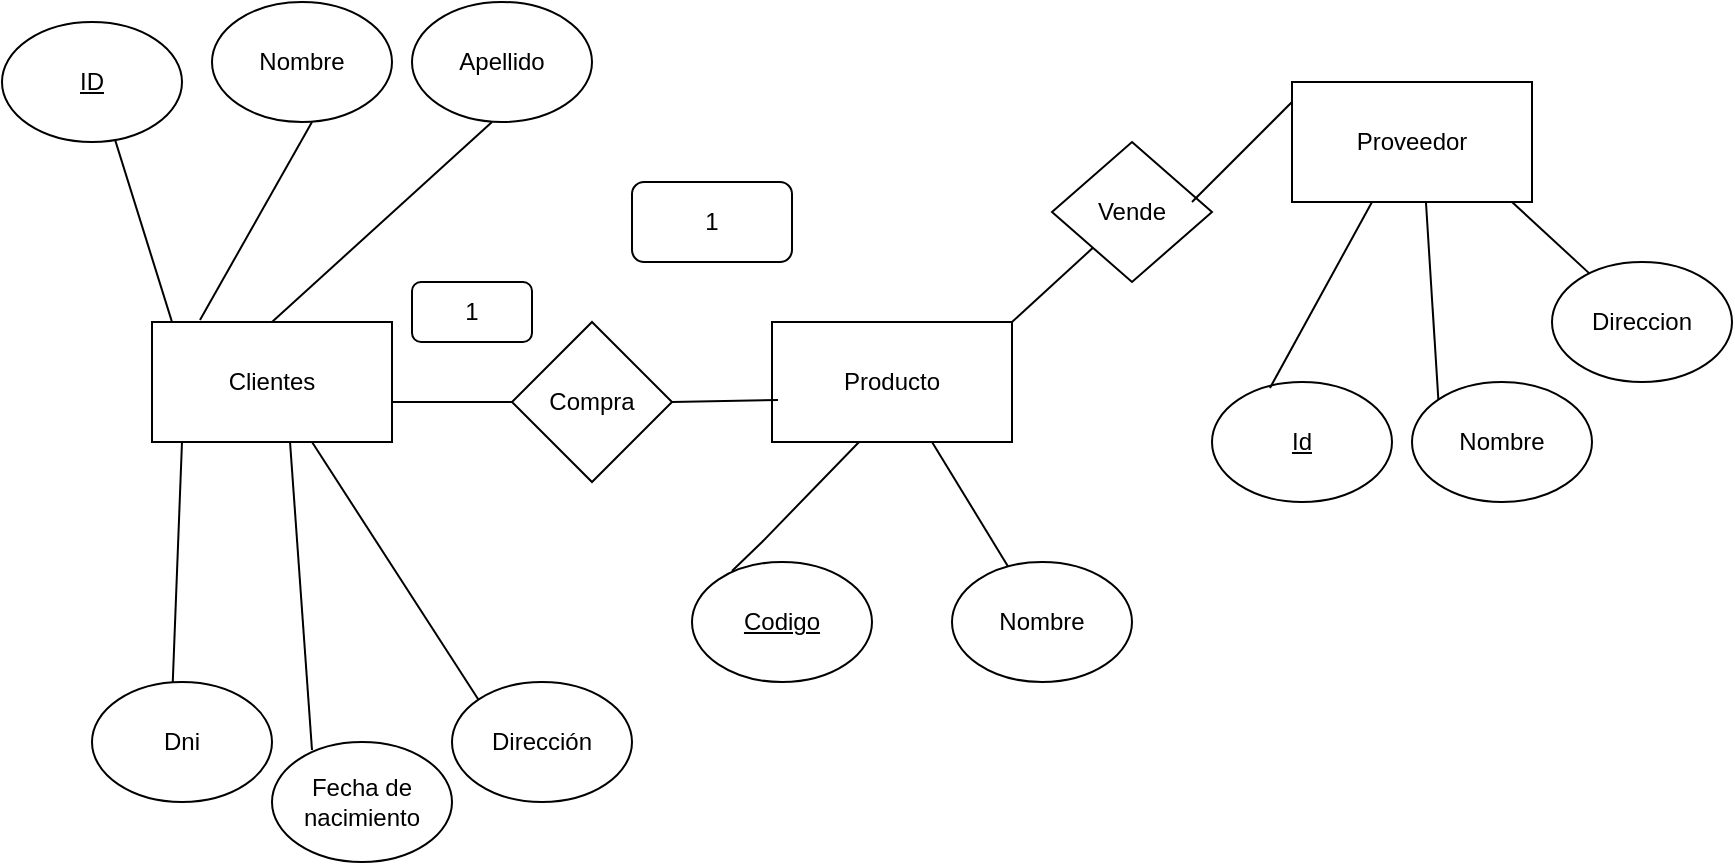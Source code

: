 <mxfile version="24.7.7">
  <diagram name="Página-1" id="Dk5JTkqU_FH1dXi0wxMd">
    <mxGraphModel dx="1941" dy="468" grid="1" gridSize="10" guides="1" tooltips="1" connect="1" arrows="1" fold="1" page="1" pageScale="1" pageWidth="827" pageHeight="1169" math="0" shadow="0">
      <root>
        <mxCell id="0" />
        <mxCell id="1" parent="0" />
        <mxCell id="LEoPJzPLq4Y0wCzoxTbO-1" value="Clientes" style="rounded=0;whiteSpace=wrap;html=1;" vertex="1" parent="1">
          <mxGeometry x="20" y="200" width="120" height="60" as="geometry" />
        </mxCell>
        <mxCell id="LEoPJzPLq4Y0wCzoxTbO-2" value="" style="endArrow=none;html=1;rounded=0;" edge="1" parent="1">
          <mxGeometry width="50" height="50" relative="1" as="geometry">
            <mxPoint x="30" y="390" as="sourcePoint" />
            <mxPoint x="35.0" y="260" as="targetPoint" />
          </mxGeometry>
        </mxCell>
        <mxCell id="LEoPJzPLq4Y0wCzoxTbO-4" value="" style="endArrow=none;html=1;rounded=0;exitX=0.767;exitY=0.1;exitDx=0;exitDy=0;exitPerimeter=0;" edge="1" parent="1">
          <mxGeometry width="50" height="50" relative="1" as="geometry">
            <mxPoint x="30.0" y="200" as="sourcePoint" />
            <mxPoint y="104" as="targetPoint" />
          </mxGeometry>
        </mxCell>
        <mxCell id="LEoPJzPLq4Y0wCzoxTbO-5" value="&lt;u&gt;ID&lt;/u&gt;" style="ellipse;whiteSpace=wrap;html=1;" vertex="1" parent="1">
          <mxGeometry x="-55" y="50" width="90" height="60" as="geometry" />
        </mxCell>
        <mxCell id="LEoPJzPLq4Y0wCzoxTbO-6" value="Dni" style="ellipse;whiteSpace=wrap;html=1;" vertex="1" parent="1">
          <mxGeometry x="-10" y="380" width="90" height="60" as="geometry" />
        </mxCell>
        <mxCell id="LEoPJzPLq4Y0wCzoxTbO-7" value="Nombre" style="ellipse;whiteSpace=wrap;html=1;" vertex="1" parent="1">
          <mxGeometry x="50" y="40" width="90" height="60" as="geometry" />
        </mxCell>
        <mxCell id="LEoPJzPLq4Y0wCzoxTbO-8" value="Fecha de nacimiento" style="ellipse;whiteSpace=wrap;html=1;" vertex="1" parent="1">
          <mxGeometry x="80" y="410" width="90" height="60" as="geometry" />
        </mxCell>
        <mxCell id="LEoPJzPLq4Y0wCzoxTbO-10" value="" style="endArrow=none;html=1;rounded=0;" edge="1" parent="1">
          <mxGeometry width="50" height="50" relative="1" as="geometry">
            <mxPoint x="100" y="414" as="sourcePoint" />
            <mxPoint x="89.01" y="260" as="targetPoint" />
          </mxGeometry>
        </mxCell>
        <mxCell id="LEoPJzPLq4Y0wCzoxTbO-11" value="Producto" style="rounded=0;whiteSpace=wrap;html=1;" vertex="1" parent="1">
          <mxGeometry x="330" y="200" width="120" height="60" as="geometry" />
        </mxCell>
        <mxCell id="LEoPJzPLq4Y0wCzoxTbO-12" value="Apellido" style="ellipse;whiteSpace=wrap;html=1;" vertex="1" parent="1">
          <mxGeometry x="150" y="40" width="90" height="60" as="geometry" />
        </mxCell>
        <mxCell id="LEoPJzPLq4Y0wCzoxTbO-15" value="Dirección" style="ellipse;whiteSpace=wrap;html=1;" vertex="1" parent="1">
          <mxGeometry x="170" y="380" width="90" height="60" as="geometry" />
        </mxCell>
        <mxCell id="LEoPJzPLq4Y0wCzoxTbO-17" value="" style="endArrow=none;html=1;rounded=0;exitX=0;exitY=0;exitDx=0;exitDy=0;" edge="1" parent="1" source="LEoPJzPLq4Y0wCzoxTbO-15">
          <mxGeometry width="50" height="50" relative="1" as="geometry">
            <mxPoint x="180" y="320" as="sourcePoint" />
            <mxPoint x="100" y="260.02" as="targetPoint" />
          </mxGeometry>
        </mxCell>
        <mxCell id="LEoPJzPLq4Y0wCzoxTbO-20" value="&lt;u&gt;Codigo&lt;/u&gt;" style="ellipse;whiteSpace=wrap;html=1;" vertex="1" parent="1">
          <mxGeometry x="290" y="320" width="90" height="60" as="geometry" />
        </mxCell>
        <mxCell id="LEoPJzPLq4Y0wCzoxTbO-21" value="Nombre" style="ellipse;whiteSpace=wrap;html=1;" vertex="1" parent="1">
          <mxGeometry x="420" y="320" width="90" height="60" as="geometry" />
        </mxCell>
        <mxCell id="LEoPJzPLq4Y0wCzoxTbO-22" value="" style="endArrow=none;html=1;rounded=0;exitX=0.333;exitY=0.075;exitDx=0;exitDy=0;exitPerimeter=0;" edge="1" parent="1">
          <mxGeometry width="50" height="50" relative="1" as="geometry">
            <mxPoint x="310.0" y="324.5" as="sourcePoint" />
            <mxPoint x="373.53" y="260" as="targetPoint" />
            <Array as="points">
              <mxPoint x="325.03" y="310" />
            </Array>
          </mxGeometry>
        </mxCell>
        <mxCell id="LEoPJzPLq4Y0wCzoxTbO-23" value="" style="endArrow=none;html=1;rounded=0;" edge="1" parent="1" source="LEoPJzPLq4Y0wCzoxTbO-21">
          <mxGeometry width="50" height="50" relative="1" as="geometry">
            <mxPoint x="360" y="310" as="sourcePoint" />
            <mxPoint x="410" y="260" as="targetPoint" />
          </mxGeometry>
        </mxCell>
        <mxCell id="LEoPJzPLq4Y0wCzoxTbO-24" value="Proveedor" style="rounded=0;whiteSpace=wrap;html=1;" vertex="1" parent="1">
          <mxGeometry x="590" y="80" width="120" height="60" as="geometry" />
        </mxCell>
        <mxCell id="LEoPJzPLq4Y0wCzoxTbO-25" value="" style="endArrow=none;html=1;rounded=0;exitX=0.2;exitY=-0.017;exitDx=0;exitDy=0;exitPerimeter=0;" edge="1" parent="1" source="LEoPJzPLq4Y0wCzoxTbO-1">
          <mxGeometry width="50" height="50" relative="1" as="geometry">
            <mxPoint x="50" y="150" as="sourcePoint" />
            <mxPoint x="100" y="100" as="targetPoint" />
          </mxGeometry>
        </mxCell>
        <mxCell id="LEoPJzPLq4Y0wCzoxTbO-26" value="" style="endArrow=none;html=1;rounded=0;exitX=0.5;exitY=0;exitDx=0;exitDy=0;" edge="1" parent="1" source="LEoPJzPLq4Y0wCzoxTbO-1">
          <mxGeometry width="50" height="50" relative="1" as="geometry">
            <mxPoint x="140" y="150" as="sourcePoint" />
            <mxPoint x="190" y="100" as="targetPoint" />
          </mxGeometry>
        </mxCell>
        <mxCell id="LEoPJzPLq4Y0wCzoxTbO-30" value="" style="endArrow=none;html=1;rounded=0;" edge="1" parent="1" target="LEoPJzPLq4Y0wCzoxTbO-31">
          <mxGeometry width="50" height="50" relative="1" as="geometry">
            <mxPoint x="140" y="240" as="sourcePoint" />
            <mxPoint x="210" y="240" as="targetPoint" />
          </mxGeometry>
        </mxCell>
        <mxCell id="LEoPJzPLq4Y0wCzoxTbO-31" value="Compra" style="rhombus;whiteSpace=wrap;html=1;" vertex="1" parent="1">
          <mxGeometry x="200" y="200" width="80" height="80" as="geometry" />
        </mxCell>
        <mxCell id="LEoPJzPLq4Y0wCzoxTbO-32" value="" style="endArrow=none;html=1;rounded=0;entryX=0.025;entryY=0.65;entryDx=0;entryDy=0;entryPerimeter=0;" edge="1" parent="1" target="LEoPJzPLq4Y0wCzoxTbO-11">
          <mxGeometry width="50" height="50" relative="1" as="geometry">
            <mxPoint x="280" y="240" as="sourcePoint" />
            <mxPoint x="320" y="240" as="targetPoint" />
          </mxGeometry>
        </mxCell>
        <mxCell id="LEoPJzPLq4Y0wCzoxTbO-33" value="&lt;u&gt;Id&lt;/u&gt;" style="ellipse;whiteSpace=wrap;html=1;" vertex="1" parent="1">
          <mxGeometry x="550" y="230" width="90" height="60" as="geometry" />
        </mxCell>
        <mxCell id="LEoPJzPLq4Y0wCzoxTbO-34" value="Nombre" style="ellipse;whiteSpace=wrap;html=1;" vertex="1" parent="1">
          <mxGeometry x="650" y="230" width="90" height="60" as="geometry" />
        </mxCell>
        <mxCell id="LEoPJzPLq4Y0wCzoxTbO-35" value="" style="endArrow=none;html=1;rounded=0;exitX=0.322;exitY=0.05;exitDx=0;exitDy=0;exitPerimeter=0;" edge="1" parent="1" source="LEoPJzPLq4Y0wCzoxTbO-33">
          <mxGeometry width="50" height="50" relative="1" as="geometry">
            <mxPoint x="580" y="190" as="sourcePoint" />
            <mxPoint x="630" y="140" as="targetPoint" />
          </mxGeometry>
        </mxCell>
        <mxCell id="LEoPJzPLq4Y0wCzoxTbO-36" value="" style="endArrow=none;html=1;rounded=0;exitX=0;exitY=0;exitDx=0;exitDy=0;" edge="1" parent="1" source="LEoPJzPLq4Y0wCzoxTbO-34">
          <mxGeometry width="50" height="50" relative="1" as="geometry">
            <mxPoint x="650" y="234.02" as="sourcePoint" />
            <mxPoint x="656.96" y="140" as="targetPoint" />
          </mxGeometry>
        </mxCell>
        <mxCell id="LEoPJzPLq4Y0wCzoxTbO-37" value="Direccion" style="ellipse;whiteSpace=wrap;html=1;" vertex="1" parent="1">
          <mxGeometry x="720" y="170" width="90" height="60" as="geometry" />
        </mxCell>
        <mxCell id="LEoPJzPLq4Y0wCzoxTbO-38" value="" style="endArrow=none;html=1;rounded=0;" edge="1" parent="1" source="LEoPJzPLq4Y0wCzoxTbO-37">
          <mxGeometry width="50" height="50" relative="1" as="geometry">
            <mxPoint x="650" y="190" as="sourcePoint" />
            <mxPoint x="700" y="140" as="targetPoint" />
          </mxGeometry>
        </mxCell>
        <mxCell id="LEoPJzPLq4Y0wCzoxTbO-39" value="" style="endArrow=none;html=1;rounded=0;" edge="1" parent="1" target="LEoPJzPLq4Y0wCzoxTbO-40">
          <mxGeometry width="50" height="50" relative="1" as="geometry">
            <mxPoint x="450" y="200" as="sourcePoint" />
            <mxPoint x="500" y="150" as="targetPoint" />
          </mxGeometry>
        </mxCell>
        <mxCell id="LEoPJzPLq4Y0wCzoxTbO-40" value="Vende" style="rhombus;whiteSpace=wrap;html=1;" vertex="1" parent="1">
          <mxGeometry x="470" y="110" width="80" height="70" as="geometry" />
        </mxCell>
        <mxCell id="LEoPJzPLq4Y0wCzoxTbO-41" value="" style="endArrow=none;html=1;rounded=0;" edge="1" parent="1">
          <mxGeometry width="50" height="50" relative="1" as="geometry">
            <mxPoint x="540" y="140" as="sourcePoint" />
            <mxPoint x="590" y="90" as="targetPoint" />
          </mxGeometry>
        </mxCell>
        <mxCell id="LEoPJzPLq4Y0wCzoxTbO-43" value="1" style="rounded=1;whiteSpace=wrap;html=1;" vertex="1" parent="1">
          <mxGeometry x="150" y="180" width="60" height="30" as="geometry" />
        </mxCell>
        <mxCell id="LEoPJzPLq4Y0wCzoxTbO-44" value="1" style="rounded=1;whiteSpace=wrap;html=1;" vertex="1" parent="1">
          <mxGeometry x="260" y="130" width="80" height="40" as="geometry" />
        </mxCell>
      </root>
    </mxGraphModel>
  </diagram>
</mxfile>
